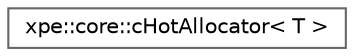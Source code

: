 digraph "Graphical Class Hierarchy"
{
 // LATEX_PDF_SIZE
  bgcolor="transparent";
  edge [fontname=Helvetica,fontsize=10,labelfontname=Helvetica,labelfontsize=10];
  node [fontname=Helvetica,fontsize=10,shape=box,height=0.2,width=0.4];
  rankdir="LR";
  Node0 [id="Node000000",label="xpe::core::cHotAllocator\< T \>",height=0.2,width=0.4,color="grey40", fillcolor="white", style="filled",URL="$classxpe_1_1core_1_1c_hot_allocator.html",tooltip=" "];
}
